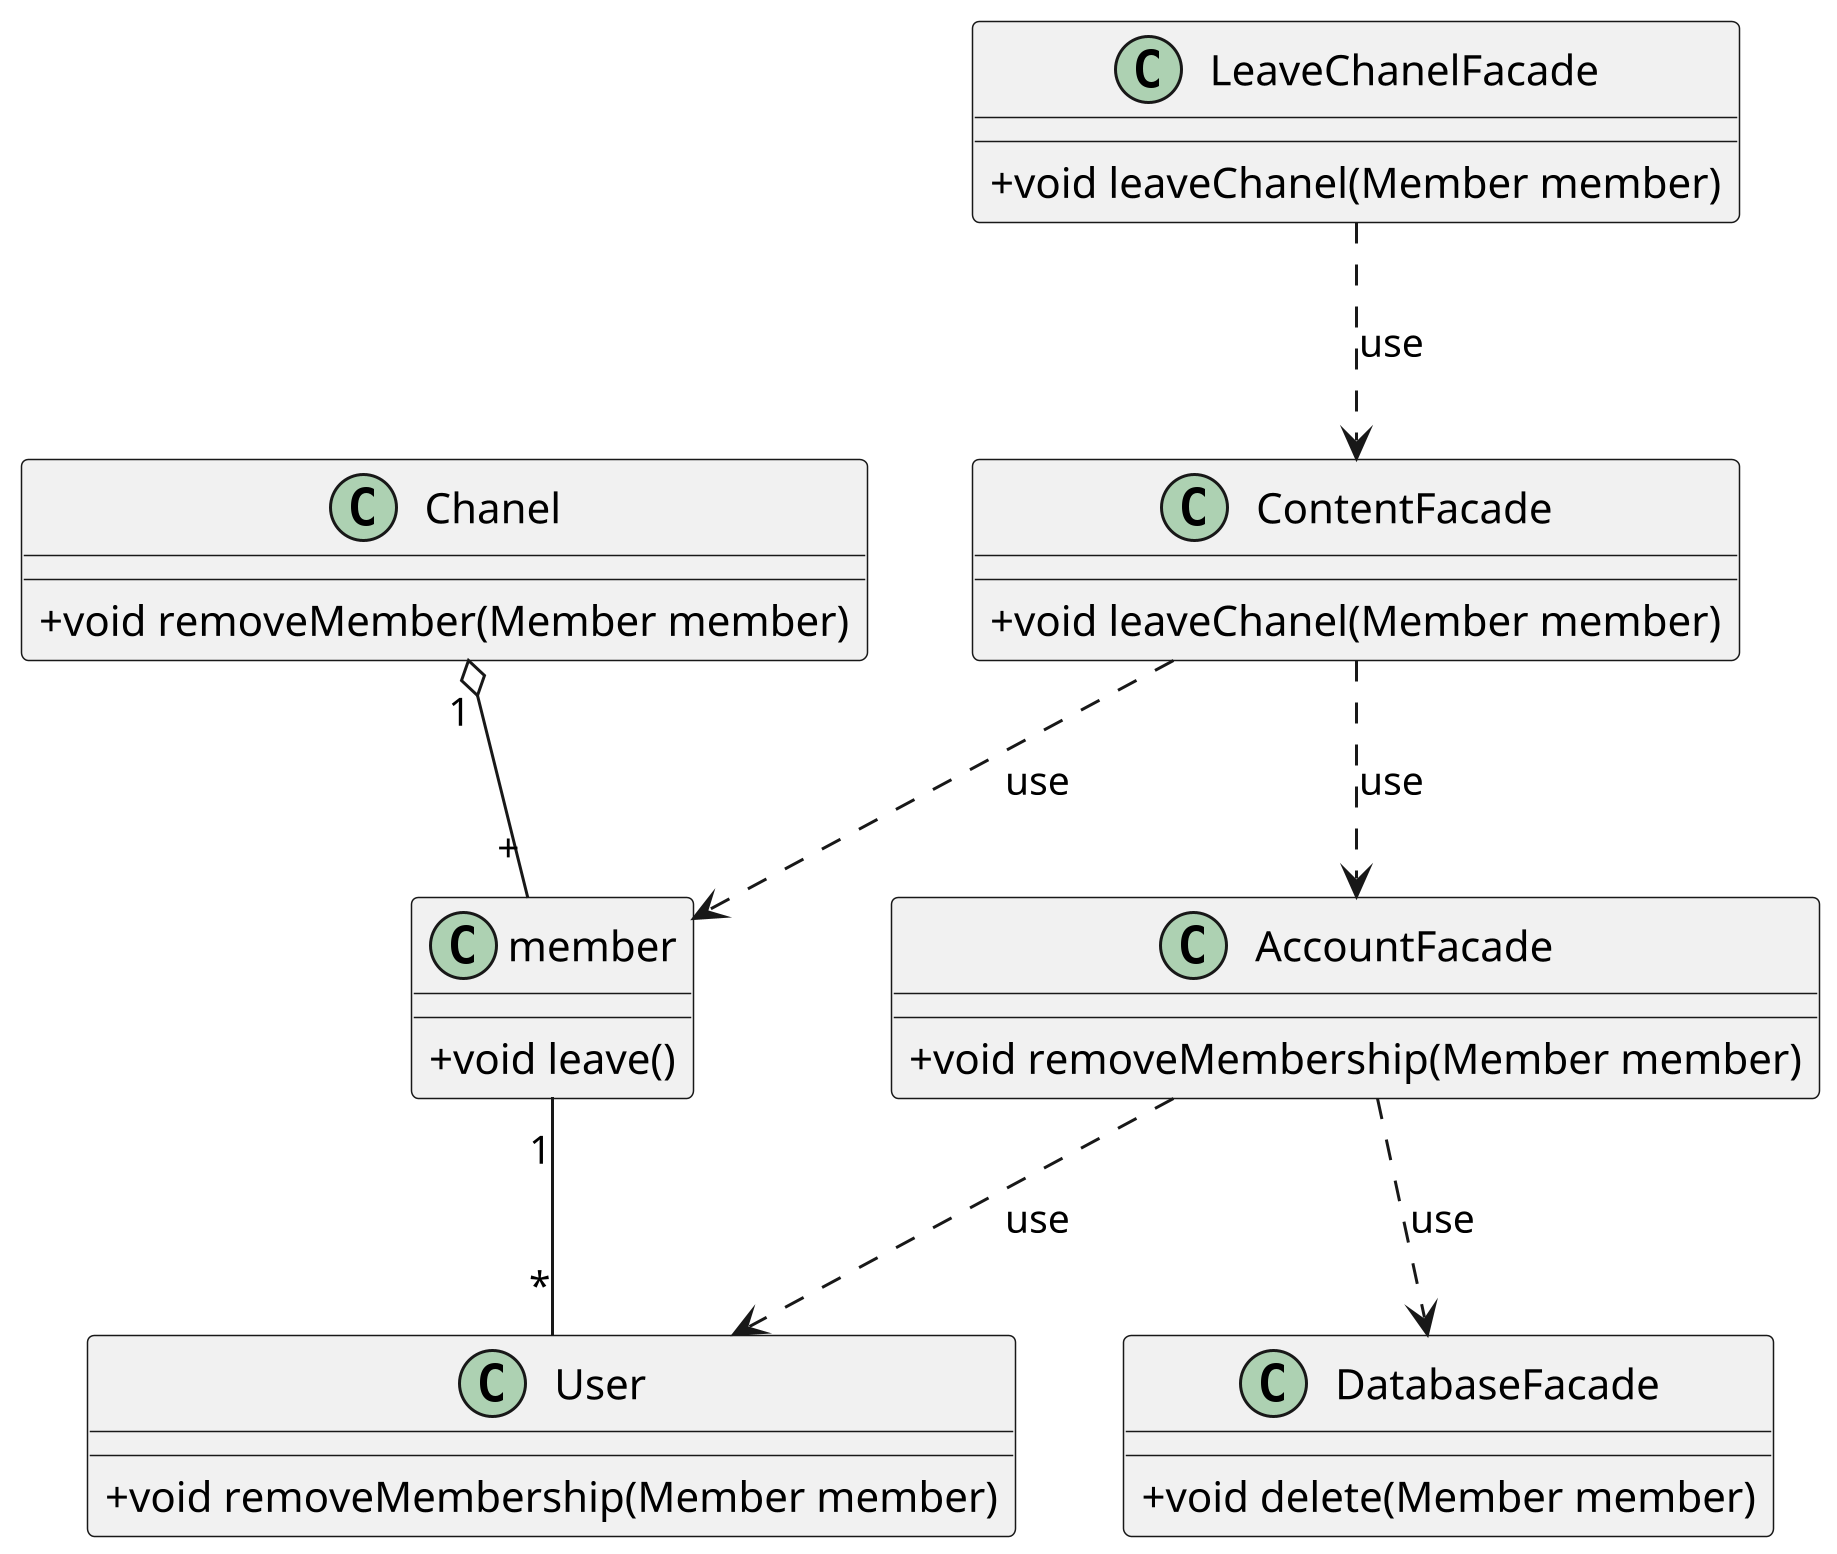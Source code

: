 @startuml leave_chanel


scale 3
skinparam DefaultFontName B Nazanin
skinparam classAttributeIconSize 0

class "Chanel" as chanel {
    +void removeMember(Member member)
}

class "member" as member {
    +void leave()
}

class "User" as user {
    +void removeMembership(Member member)
}

class LeaveChanelFacade {
    +void leaveChanel(Member member)
}

class ContentFacade {
    +void leaveChanel(Member member)
}

class AccountFacade {
    +void removeMembership(Member member)
}

class DatabaseFacade {
    +void delete(Member member)
}

member "1" -- "*" user
chanel "    1" o-- "    +" member
ContentFacade ..> AccountFacade :use
ContentFacade ..> member :use
LeaveChanelFacade ..> ContentFacade :use
AccountFacade ..> user :use
AccountFacade ..> DatabaseFacade :use


@enduml
